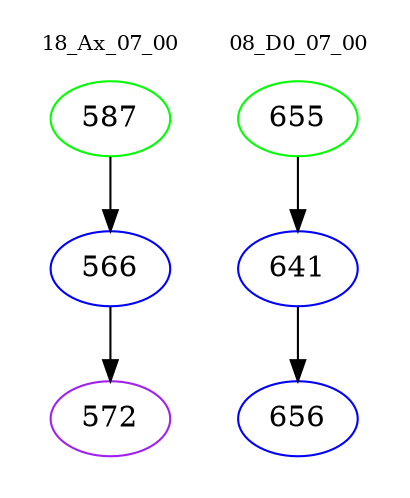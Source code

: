 digraph{
subgraph cluster_0 {
color = white
label = "18_Ax_07_00";
fontsize=10;
T0_587 [label="587", color="green"]
T0_587 -> T0_566 [color="black"]
T0_566 [label="566", color="blue"]
T0_566 -> T0_572 [color="black"]
T0_572 [label="572", color="purple"]
}
subgraph cluster_1 {
color = white
label = "08_D0_07_00";
fontsize=10;
T1_655 [label="655", color="green"]
T1_655 -> T1_641 [color="black"]
T1_641 [label="641", color="blue"]
T1_641 -> T1_656 [color="black"]
T1_656 [label="656", color="blue"]
}
}
